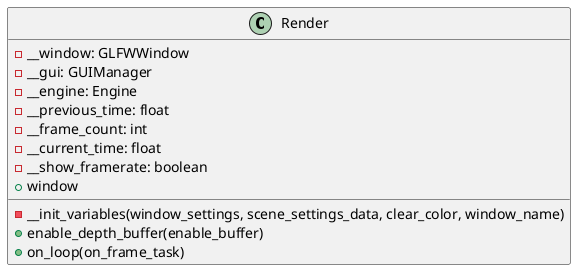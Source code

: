 @startuml
class Render {
    - __window: GLFWWindow
    - __gui: GUIManager
    - __engine: Engine
    - __previous_time: float
    - __frame_count: int
    - __current_time: float
    - __show_framerate: boolean
    + window

    - __init_variables(window_settings, scene_settings_data, clear_color, window_name)
    + enable_depth_buffer(enable_buffer)
    + on_loop(on_frame_task)
}
@enduml